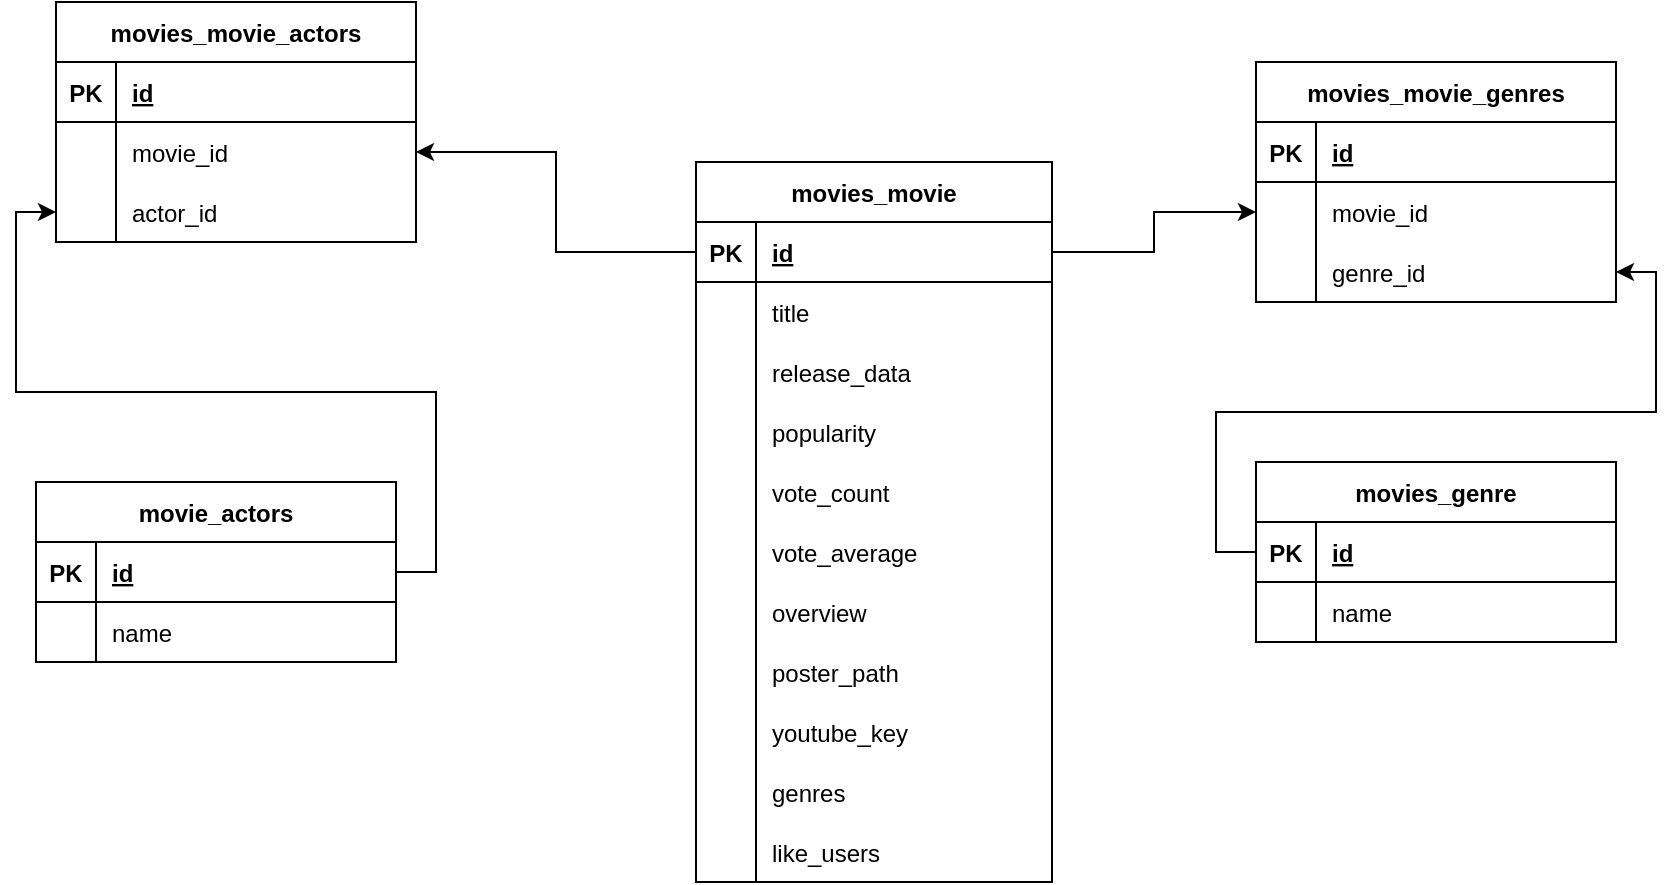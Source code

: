 <mxfile version="20.5.3" type="device"><diagram id="CXgal_qtdzgdlwbXdFeY" name="페이지-1"><mxGraphModel dx="813" dy="454" grid="1" gridSize="10" guides="1" tooltips="1" connect="1" arrows="1" fold="1" page="1" pageScale="1" pageWidth="1600" pageHeight="1200" math="0" shadow="0"><root><mxCell id="0"/><mxCell id="1" parent="0"/><mxCell id="8xc8N4juAvnrhaQTLe8t-133" value="movies_movie" style="shape=table;startSize=30;container=1;collapsible=1;childLayout=tableLayout;fixedRows=1;rowLines=0;fontStyle=1;align=center;resizeLast=1;" vertex="1" parent="1"><mxGeometry x="510" y="280" width="178" height="360" as="geometry"><mxRectangle x="740" y="270" width="70" height="30" as="alternateBounds"/></mxGeometry></mxCell><mxCell id="8xc8N4juAvnrhaQTLe8t-134" value="" style="shape=tableRow;horizontal=0;startSize=0;swimlaneHead=0;swimlaneBody=0;fillColor=none;collapsible=0;dropTarget=0;points=[[0,0.5],[1,0.5]];portConstraint=eastwest;top=0;left=0;right=0;bottom=1;" vertex="1" parent="8xc8N4juAvnrhaQTLe8t-133"><mxGeometry y="30" width="178" height="30" as="geometry"/></mxCell><mxCell id="8xc8N4juAvnrhaQTLe8t-135" value="PK" style="shape=partialRectangle;connectable=0;fillColor=none;top=0;left=0;bottom=0;right=0;fontStyle=1;overflow=hidden;" vertex="1" parent="8xc8N4juAvnrhaQTLe8t-134"><mxGeometry width="30" height="30" as="geometry"><mxRectangle width="30" height="30" as="alternateBounds"/></mxGeometry></mxCell><mxCell id="8xc8N4juAvnrhaQTLe8t-136" value="id" style="shape=partialRectangle;connectable=0;fillColor=none;top=0;left=0;bottom=0;right=0;align=left;spacingLeft=6;fontStyle=5;overflow=hidden;" vertex="1" parent="8xc8N4juAvnrhaQTLe8t-134"><mxGeometry x="30" width="148" height="30" as="geometry"><mxRectangle width="148" height="30" as="alternateBounds"/></mxGeometry></mxCell><mxCell id="8xc8N4juAvnrhaQTLe8t-137" value="" style="shape=tableRow;horizontal=0;startSize=0;swimlaneHead=0;swimlaneBody=0;fillColor=none;collapsible=0;dropTarget=0;points=[[0,0.5],[1,0.5]];portConstraint=eastwest;top=0;left=0;right=0;bottom=0;" vertex="1" parent="8xc8N4juAvnrhaQTLe8t-133"><mxGeometry y="60" width="178" height="30" as="geometry"/></mxCell><mxCell id="8xc8N4juAvnrhaQTLe8t-138" value="" style="shape=partialRectangle;connectable=0;fillColor=none;top=0;left=0;bottom=0;right=0;editable=1;overflow=hidden;" vertex="1" parent="8xc8N4juAvnrhaQTLe8t-137"><mxGeometry width="30" height="30" as="geometry"><mxRectangle width="30" height="30" as="alternateBounds"/></mxGeometry></mxCell><mxCell id="8xc8N4juAvnrhaQTLe8t-139" value="title" style="shape=partialRectangle;connectable=0;fillColor=none;top=0;left=0;bottom=0;right=0;align=left;spacingLeft=6;overflow=hidden;" vertex="1" parent="8xc8N4juAvnrhaQTLe8t-137"><mxGeometry x="30" width="148" height="30" as="geometry"><mxRectangle width="148" height="30" as="alternateBounds"/></mxGeometry></mxCell><mxCell id="8xc8N4juAvnrhaQTLe8t-149" value="" style="shape=tableRow;horizontal=0;startSize=0;swimlaneHead=0;swimlaneBody=0;fillColor=none;collapsible=0;dropTarget=0;points=[[0,0.5],[1,0.5]];portConstraint=eastwest;top=0;left=0;right=0;bottom=0;" vertex="1" parent="8xc8N4juAvnrhaQTLe8t-133"><mxGeometry y="90" width="178" height="30" as="geometry"/></mxCell><mxCell id="8xc8N4juAvnrhaQTLe8t-150" value="    " style="shape=partialRectangle;connectable=0;fillColor=none;top=0;left=0;bottom=0;right=0;editable=1;overflow=hidden;" vertex="1" parent="8xc8N4juAvnrhaQTLe8t-149"><mxGeometry width="30" height="30" as="geometry"><mxRectangle width="30" height="30" as="alternateBounds"/></mxGeometry></mxCell><mxCell id="8xc8N4juAvnrhaQTLe8t-151" value="release_data" style="shape=partialRectangle;connectable=0;fillColor=none;top=0;left=0;bottom=0;right=0;align=left;spacingLeft=6;overflow=hidden;" vertex="1" parent="8xc8N4juAvnrhaQTLe8t-149"><mxGeometry x="30" width="148" height="30" as="geometry"><mxRectangle width="148" height="30" as="alternateBounds"/></mxGeometry></mxCell><mxCell id="8xc8N4juAvnrhaQTLe8t-140" value="" style="shape=tableRow;horizontal=0;startSize=0;swimlaneHead=0;swimlaneBody=0;fillColor=none;collapsible=0;dropTarget=0;points=[[0,0.5],[1,0.5]];portConstraint=eastwest;top=0;left=0;right=0;bottom=0;" vertex="1" parent="8xc8N4juAvnrhaQTLe8t-133"><mxGeometry y="120" width="178" height="30" as="geometry"/></mxCell><mxCell id="8xc8N4juAvnrhaQTLe8t-141" value="" style="shape=partialRectangle;connectable=0;fillColor=none;top=0;left=0;bottom=0;right=0;editable=1;overflow=hidden;" vertex="1" parent="8xc8N4juAvnrhaQTLe8t-140"><mxGeometry width="30" height="30" as="geometry"><mxRectangle width="30" height="30" as="alternateBounds"/></mxGeometry></mxCell><mxCell id="8xc8N4juAvnrhaQTLe8t-142" value="popularity" style="shape=partialRectangle;connectable=0;fillColor=none;top=0;left=0;bottom=0;right=0;align=left;spacingLeft=6;overflow=hidden;" vertex="1" parent="8xc8N4juAvnrhaQTLe8t-140"><mxGeometry x="30" width="148" height="30" as="geometry"><mxRectangle width="148" height="30" as="alternateBounds"/></mxGeometry></mxCell><mxCell id="8xc8N4juAvnrhaQTLe8t-143" value="" style="shape=tableRow;horizontal=0;startSize=0;swimlaneHead=0;swimlaneBody=0;fillColor=none;collapsible=0;dropTarget=0;points=[[0,0.5],[1,0.5]];portConstraint=eastwest;top=0;left=0;right=0;bottom=0;" vertex="1" parent="8xc8N4juAvnrhaQTLe8t-133"><mxGeometry y="150" width="178" height="30" as="geometry"/></mxCell><mxCell id="8xc8N4juAvnrhaQTLe8t-144" value="" style="shape=partialRectangle;connectable=0;fillColor=none;top=0;left=0;bottom=0;right=0;editable=1;overflow=hidden;" vertex="1" parent="8xc8N4juAvnrhaQTLe8t-143"><mxGeometry width="30" height="30" as="geometry"><mxRectangle width="30" height="30" as="alternateBounds"/></mxGeometry></mxCell><mxCell id="8xc8N4juAvnrhaQTLe8t-145" value="vote_count" style="shape=partialRectangle;connectable=0;fillColor=none;top=0;left=0;bottom=0;right=0;align=left;spacingLeft=6;overflow=hidden;" vertex="1" parent="8xc8N4juAvnrhaQTLe8t-143"><mxGeometry x="30" width="148" height="30" as="geometry"><mxRectangle width="148" height="30" as="alternateBounds"/></mxGeometry></mxCell><mxCell id="8xc8N4juAvnrhaQTLe8t-152" value="" style="shape=tableRow;horizontal=0;startSize=0;swimlaneHead=0;swimlaneBody=0;fillColor=none;collapsible=0;dropTarget=0;points=[[0,0.5],[1,0.5]];portConstraint=eastwest;top=0;left=0;right=0;bottom=0;" vertex="1" parent="8xc8N4juAvnrhaQTLe8t-133"><mxGeometry y="180" width="178" height="30" as="geometry"/></mxCell><mxCell id="8xc8N4juAvnrhaQTLe8t-153" value="" style="shape=partialRectangle;connectable=0;fillColor=none;top=0;left=0;bottom=0;right=0;editable=1;overflow=hidden;" vertex="1" parent="8xc8N4juAvnrhaQTLe8t-152"><mxGeometry width="30" height="30" as="geometry"><mxRectangle width="30" height="30" as="alternateBounds"/></mxGeometry></mxCell><mxCell id="8xc8N4juAvnrhaQTLe8t-154" value="vote_average" style="shape=partialRectangle;connectable=0;fillColor=none;top=0;left=0;bottom=0;right=0;align=left;spacingLeft=6;overflow=hidden;" vertex="1" parent="8xc8N4juAvnrhaQTLe8t-152"><mxGeometry x="30" width="148" height="30" as="geometry"><mxRectangle width="148" height="30" as="alternateBounds"/></mxGeometry></mxCell><mxCell id="8xc8N4juAvnrhaQTLe8t-155" value="" style="shape=tableRow;horizontal=0;startSize=0;swimlaneHead=0;swimlaneBody=0;fillColor=none;collapsible=0;dropTarget=0;points=[[0,0.5],[1,0.5]];portConstraint=eastwest;top=0;left=0;right=0;bottom=0;" vertex="1" parent="8xc8N4juAvnrhaQTLe8t-133"><mxGeometry y="210" width="178" height="30" as="geometry"/></mxCell><mxCell id="8xc8N4juAvnrhaQTLe8t-156" value="" style="shape=partialRectangle;connectable=0;fillColor=none;top=0;left=0;bottom=0;right=0;editable=1;overflow=hidden;" vertex="1" parent="8xc8N4juAvnrhaQTLe8t-155"><mxGeometry width="30" height="30" as="geometry"><mxRectangle width="30" height="30" as="alternateBounds"/></mxGeometry></mxCell><mxCell id="8xc8N4juAvnrhaQTLe8t-157" value="overview" style="shape=partialRectangle;connectable=0;fillColor=none;top=0;left=0;bottom=0;right=0;align=left;spacingLeft=6;overflow=hidden;" vertex="1" parent="8xc8N4juAvnrhaQTLe8t-155"><mxGeometry x="30" width="148" height="30" as="geometry"><mxRectangle width="148" height="30" as="alternateBounds"/></mxGeometry></mxCell><mxCell id="8xc8N4juAvnrhaQTLe8t-158" value="" style="shape=tableRow;horizontal=0;startSize=0;swimlaneHead=0;swimlaneBody=0;fillColor=none;collapsible=0;dropTarget=0;points=[[0,0.5],[1,0.5]];portConstraint=eastwest;top=0;left=0;right=0;bottom=0;" vertex="1" parent="8xc8N4juAvnrhaQTLe8t-133"><mxGeometry y="240" width="178" height="30" as="geometry"/></mxCell><mxCell id="8xc8N4juAvnrhaQTLe8t-159" value="" style="shape=partialRectangle;connectable=0;fillColor=none;top=0;left=0;bottom=0;right=0;editable=1;overflow=hidden;" vertex="1" parent="8xc8N4juAvnrhaQTLe8t-158"><mxGeometry width="30" height="30" as="geometry"><mxRectangle width="30" height="30" as="alternateBounds"/></mxGeometry></mxCell><mxCell id="8xc8N4juAvnrhaQTLe8t-160" value="poster_path" style="shape=partialRectangle;connectable=0;fillColor=none;top=0;left=0;bottom=0;right=0;align=left;spacingLeft=6;overflow=hidden;" vertex="1" parent="8xc8N4juAvnrhaQTLe8t-158"><mxGeometry x="30" width="148" height="30" as="geometry"><mxRectangle width="148" height="30" as="alternateBounds"/></mxGeometry></mxCell><mxCell id="8xc8N4juAvnrhaQTLe8t-161" value="" style="shape=tableRow;horizontal=0;startSize=0;swimlaneHead=0;swimlaneBody=0;fillColor=none;collapsible=0;dropTarget=0;points=[[0,0.5],[1,0.5]];portConstraint=eastwest;top=0;left=0;right=0;bottom=0;" vertex="1" parent="8xc8N4juAvnrhaQTLe8t-133"><mxGeometry y="270" width="178" height="30" as="geometry"/></mxCell><mxCell id="8xc8N4juAvnrhaQTLe8t-162" value="" style="shape=partialRectangle;connectable=0;fillColor=none;top=0;left=0;bottom=0;right=0;editable=1;overflow=hidden;" vertex="1" parent="8xc8N4juAvnrhaQTLe8t-161"><mxGeometry width="30" height="30" as="geometry"><mxRectangle width="30" height="30" as="alternateBounds"/></mxGeometry></mxCell><mxCell id="8xc8N4juAvnrhaQTLe8t-163" value="youtube_key" style="shape=partialRectangle;connectable=0;fillColor=none;top=0;left=0;bottom=0;right=0;align=left;spacingLeft=6;overflow=hidden;" vertex="1" parent="8xc8N4juAvnrhaQTLe8t-161"><mxGeometry x="30" width="148" height="30" as="geometry"><mxRectangle width="148" height="30" as="alternateBounds"/></mxGeometry></mxCell><mxCell id="8xc8N4juAvnrhaQTLe8t-164" value="" style="shape=tableRow;horizontal=0;startSize=0;swimlaneHead=0;swimlaneBody=0;fillColor=none;collapsible=0;dropTarget=0;points=[[0,0.5],[1,0.5]];portConstraint=eastwest;top=0;left=0;right=0;bottom=0;" vertex="1" parent="8xc8N4juAvnrhaQTLe8t-133"><mxGeometry y="300" width="178" height="30" as="geometry"/></mxCell><mxCell id="8xc8N4juAvnrhaQTLe8t-165" value="" style="shape=partialRectangle;connectable=0;fillColor=none;top=0;left=0;bottom=0;right=0;editable=1;overflow=hidden;" vertex="1" parent="8xc8N4juAvnrhaQTLe8t-164"><mxGeometry width="30" height="30" as="geometry"><mxRectangle width="30" height="30" as="alternateBounds"/></mxGeometry></mxCell><mxCell id="8xc8N4juAvnrhaQTLe8t-166" value="genres" style="shape=partialRectangle;connectable=0;fillColor=none;top=0;left=0;bottom=0;right=0;align=left;spacingLeft=6;overflow=hidden;" vertex="1" parent="8xc8N4juAvnrhaQTLe8t-164"><mxGeometry x="30" width="148" height="30" as="geometry"><mxRectangle width="148" height="30" as="alternateBounds"/></mxGeometry></mxCell><mxCell id="8xc8N4juAvnrhaQTLe8t-167" value="" style="shape=tableRow;horizontal=0;startSize=0;swimlaneHead=0;swimlaneBody=0;fillColor=none;collapsible=0;dropTarget=0;points=[[0,0.5],[1,0.5]];portConstraint=eastwest;top=0;left=0;right=0;bottom=0;" vertex="1" parent="8xc8N4juAvnrhaQTLe8t-133"><mxGeometry y="330" width="178" height="30" as="geometry"/></mxCell><mxCell id="8xc8N4juAvnrhaQTLe8t-168" value="" style="shape=partialRectangle;connectable=0;fillColor=none;top=0;left=0;bottom=0;right=0;editable=1;overflow=hidden;" vertex="1" parent="8xc8N4juAvnrhaQTLe8t-167"><mxGeometry width="30" height="30" as="geometry"><mxRectangle width="30" height="30" as="alternateBounds"/></mxGeometry></mxCell><mxCell id="8xc8N4juAvnrhaQTLe8t-169" value="like_users" style="shape=partialRectangle;connectable=0;fillColor=none;top=0;left=0;bottom=0;right=0;align=left;spacingLeft=6;overflow=hidden;" vertex="1" parent="8xc8N4juAvnrhaQTLe8t-167"><mxGeometry x="30" width="148" height="30" as="geometry"><mxRectangle width="148" height="30" as="alternateBounds"/></mxGeometry></mxCell><mxCell id="8xc8N4juAvnrhaQTLe8t-173" value="movies_genre" style="shape=table;startSize=30;container=1;collapsible=1;childLayout=tableLayout;fixedRows=1;rowLines=0;fontStyle=1;align=center;resizeLast=1;" vertex="1" parent="1"><mxGeometry x="790" y="430" width="180" height="90" as="geometry"/></mxCell><mxCell id="8xc8N4juAvnrhaQTLe8t-174" value="" style="shape=tableRow;horizontal=0;startSize=0;swimlaneHead=0;swimlaneBody=0;fillColor=none;collapsible=0;dropTarget=0;points=[[0,0.5],[1,0.5]];portConstraint=eastwest;top=0;left=0;right=0;bottom=1;" vertex="1" parent="8xc8N4juAvnrhaQTLe8t-173"><mxGeometry y="30" width="180" height="30" as="geometry"/></mxCell><mxCell id="8xc8N4juAvnrhaQTLe8t-175" value="PK" style="shape=partialRectangle;connectable=0;fillColor=none;top=0;left=0;bottom=0;right=0;fontStyle=1;overflow=hidden;" vertex="1" parent="8xc8N4juAvnrhaQTLe8t-174"><mxGeometry width="30" height="30" as="geometry"><mxRectangle width="30" height="30" as="alternateBounds"/></mxGeometry></mxCell><mxCell id="8xc8N4juAvnrhaQTLe8t-176" value="id" style="shape=partialRectangle;connectable=0;fillColor=none;top=0;left=0;bottom=0;right=0;align=left;spacingLeft=6;fontStyle=5;overflow=hidden;" vertex="1" parent="8xc8N4juAvnrhaQTLe8t-174"><mxGeometry x="30" width="150" height="30" as="geometry"><mxRectangle width="150" height="30" as="alternateBounds"/></mxGeometry></mxCell><mxCell id="8xc8N4juAvnrhaQTLe8t-177" value="" style="shape=tableRow;horizontal=0;startSize=0;swimlaneHead=0;swimlaneBody=0;fillColor=none;collapsible=0;dropTarget=0;points=[[0,0.5],[1,0.5]];portConstraint=eastwest;top=0;left=0;right=0;bottom=0;" vertex="1" parent="8xc8N4juAvnrhaQTLe8t-173"><mxGeometry y="60" width="180" height="30" as="geometry"/></mxCell><mxCell id="8xc8N4juAvnrhaQTLe8t-178" value="" style="shape=partialRectangle;connectable=0;fillColor=none;top=0;left=0;bottom=0;right=0;editable=1;overflow=hidden;" vertex="1" parent="8xc8N4juAvnrhaQTLe8t-177"><mxGeometry width="30" height="30" as="geometry"><mxRectangle width="30" height="30" as="alternateBounds"/></mxGeometry></mxCell><mxCell id="8xc8N4juAvnrhaQTLe8t-179" value="name" style="shape=partialRectangle;connectable=0;fillColor=none;top=0;left=0;bottom=0;right=0;align=left;spacingLeft=6;overflow=hidden;" vertex="1" parent="8xc8N4juAvnrhaQTLe8t-177"><mxGeometry x="30" width="150" height="30" as="geometry"><mxRectangle width="150" height="30" as="alternateBounds"/></mxGeometry></mxCell><mxCell id="8xc8N4juAvnrhaQTLe8t-186" value="movies_movie_genres" style="shape=table;startSize=30;container=1;collapsible=1;childLayout=tableLayout;fixedRows=1;rowLines=0;fontStyle=1;align=center;resizeLast=1;" vertex="1" parent="1"><mxGeometry x="790" y="230" width="180" height="120" as="geometry"/></mxCell><mxCell id="8xc8N4juAvnrhaQTLe8t-187" value="" style="shape=tableRow;horizontal=0;startSize=0;swimlaneHead=0;swimlaneBody=0;fillColor=none;collapsible=0;dropTarget=0;points=[[0,0.5],[1,0.5]];portConstraint=eastwest;top=0;left=0;right=0;bottom=1;" vertex="1" parent="8xc8N4juAvnrhaQTLe8t-186"><mxGeometry y="30" width="180" height="30" as="geometry"/></mxCell><mxCell id="8xc8N4juAvnrhaQTLe8t-188" value="PK" style="shape=partialRectangle;connectable=0;fillColor=none;top=0;left=0;bottom=0;right=0;fontStyle=1;overflow=hidden;" vertex="1" parent="8xc8N4juAvnrhaQTLe8t-187"><mxGeometry width="30" height="30" as="geometry"><mxRectangle width="30" height="30" as="alternateBounds"/></mxGeometry></mxCell><mxCell id="8xc8N4juAvnrhaQTLe8t-189" value="id" style="shape=partialRectangle;connectable=0;fillColor=none;top=0;left=0;bottom=0;right=0;align=left;spacingLeft=6;fontStyle=5;overflow=hidden;" vertex="1" parent="8xc8N4juAvnrhaQTLe8t-187"><mxGeometry x="30" width="150" height="30" as="geometry"><mxRectangle width="150" height="30" as="alternateBounds"/></mxGeometry></mxCell><mxCell id="8xc8N4juAvnrhaQTLe8t-190" value="" style="shape=tableRow;horizontal=0;startSize=0;swimlaneHead=0;swimlaneBody=0;fillColor=none;collapsible=0;dropTarget=0;points=[[0,0.5],[1,0.5]];portConstraint=eastwest;top=0;left=0;right=0;bottom=0;" vertex="1" parent="8xc8N4juAvnrhaQTLe8t-186"><mxGeometry y="60" width="180" height="30" as="geometry"/></mxCell><mxCell id="8xc8N4juAvnrhaQTLe8t-191" value="" style="shape=partialRectangle;connectable=0;fillColor=none;top=0;left=0;bottom=0;right=0;editable=1;overflow=hidden;" vertex="1" parent="8xc8N4juAvnrhaQTLe8t-190"><mxGeometry width="30" height="30" as="geometry"><mxRectangle width="30" height="30" as="alternateBounds"/></mxGeometry></mxCell><mxCell id="8xc8N4juAvnrhaQTLe8t-192" value="movie_id" style="shape=partialRectangle;connectable=0;fillColor=none;top=0;left=0;bottom=0;right=0;align=left;spacingLeft=6;overflow=hidden;" vertex="1" parent="8xc8N4juAvnrhaQTLe8t-190"><mxGeometry x="30" width="150" height="30" as="geometry"><mxRectangle width="150" height="30" as="alternateBounds"/></mxGeometry></mxCell><mxCell id="8xc8N4juAvnrhaQTLe8t-215" value="" style="shape=tableRow;horizontal=0;startSize=0;swimlaneHead=0;swimlaneBody=0;fillColor=none;collapsible=0;dropTarget=0;points=[[0,0.5],[1,0.5]];portConstraint=eastwest;top=0;left=0;right=0;bottom=0;" vertex="1" parent="8xc8N4juAvnrhaQTLe8t-186"><mxGeometry y="90" width="180" height="30" as="geometry"/></mxCell><mxCell id="8xc8N4juAvnrhaQTLe8t-216" value="" style="shape=partialRectangle;connectable=0;fillColor=none;top=0;left=0;bottom=0;right=0;editable=1;overflow=hidden;" vertex="1" parent="8xc8N4juAvnrhaQTLe8t-215"><mxGeometry width="30" height="30" as="geometry"><mxRectangle width="30" height="30" as="alternateBounds"/></mxGeometry></mxCell><mxCell id="8xc8N4juAvnrhaQTLe8t-217" value="genre_id" style="shape=partialRectangle;connectable=0;fillColor=none;top=0;left=0;bottom=0;right=0;align=left;spacingLeft=6;overflow=hidden;" vertex="1" parent="8xc8N4juAvnrhaQTLe8t-215"><mxGeometry x="30" width="150" height="30" as="geometry"><mxRectangle width="150" height="30" as="alternateBounds"/></mxGeometry></mxCell><mxCell id="8xc8N4juAvnrhaQTLe8t-230" style="edgeStyle=orthogonalEdgeStyle;rounded=0;orthogonalLoop=1;jettySize=auto;html=1;" edge="1" parent="1" source="8xc8N4juAvnrhaQTLe8t-174" target="8xc8N4juAvnrhaQTLe8t-215"><mxGeometry relative="1" as="geometry"/></mxCell><mxCell id="8xc8N4juAvnrhaQTLe8t-231" style="edgeStyle=orthogonalEdgeStyle;rounded=0;orthogonalLoop=1;jettySize=auto;html=1;" edge="1" parent="1" source="8xc8N4juAvnrhaQTLe8t-134" target="8xc8N4juAvnrhaQTLe8t-190"><mxGeometry relative="1" as="geometry"/></mxCell><mxCell id="8xc8N4juAvnrhaQTLe8t-267" value="movie_actors" style="shape=table;startSize=30;container=1;collapsible=1;childLayout=tableLayout;fixedRows=1;rowLines=0;fontStyle=1;align=center;resizeLast=1;" vertex="1" parent="1"><mxGeometry x="180" y="440" width="180" height="90" as="geometry"/></mxCell><mxCell id="8xc8N4juAvnrhaQTLe8t-268" value="" style="shape=tableRow;horizontal=0;startSize=0;swimlaneHead=0;swimlaneBody=0;fillColor=none;collapsible=0;dropTarget=0;points=[[0,0.5],[1,0.5]];portConstraint=eastwest;top=0;left=0;right=0;bottom=1;" vertex="1" parent="8xc8N4juAvnrhaQTLe8t-267"><mxGeometry y="30" width="180" height="30" as="geometry"/></mxCell><mxCell id="8xc8N4juAvnrhaQTLe8t-269" value="PK" style="shape=partialRectangle;connectable=0;fillColor=none;top=0;left=0;bottom=0;right=0;fontStyle=1;overflow=hidden;" vertex="1" parent="8xc8N4juAvnrhaQTLe8t-268"><mxGeometry width="30" height="30" as="geometry"><mxRectangle width="30" height="30" as="alternateBounds"/></mxGeometry></mxCell><mxCell id="8xc8N4juAvnrhaQTLe8t-270" value="id" style="shape=partialRectangle;connectable=0;fillColor=none;top=0;left=0;bottom=0;right=0;align=left;spacingLeft=6;fontStyle=5;overflow=hidden;" vertex="1" parent="8xc8N4juAvnrhaQTLe8t-268"><mxGeometry x="30" width="150" height="30" as="geometry"><mxRectangle width="150" height="30" as="alternateBounds"/></mxGeometry></mxCell><mxCell id="8xc8N4juAvnrhaQTLe8t-271" value="" style="shape=tableRow;horizontal=0;startSize=0;swimlaneHead=0;swimlaneBody=0;fillColor=none;collapsible=0;dropTarget=0;points=[[0,0.5],[1,0.5]];portConstraint=eastwest;top=0;left=0;right=0;bottom=0;" vertex="1" parent="8xc8N4juAvnrhaQTLe8t-267"><mxGeometry y="60" width="180" height="30" as="geometry"/></mxCell><mxCell id="8xc8N4juAvnrhaQTLe8t-272" value="" style="shape=partialRectangle;connectable=0;fillColor=none;top=0;left=0;bottom=0;right=0;editable=1;overflow=hidden;" vertex="1" parent="8xc8N4juAvnrhaQTLe8t-271"><mxGeometry width="30" height="30" as="geometry"><mxRectangle width="30" height="30" as="alternateBounds"/></mxGeometry></mxCell><mxCell id="8xc8N4juAvnrhaQTLe8t-273" value="name" style="shape=partialRectangle;connectable=0;fillColor=none;top=0;left=0;bottom=0;right=0;align=left;spacingLeft=6;overflow=hidden;" vertex="1" parent="8xc8N4juAvnrhaQTLe8t-271"><mxGeometry x="30" width="150" height="30" as="geometry"><mxRectangle width="150" height="30" as="alternateBounds"/></mxGeometry></mxCell><mxCell id="8xc8N4juAvnrhaQTLe8t-281" value="movies_movie_actors" style="shape=table;startSize=30;container=1;collapsible=1;childLayout=tableLayout;fixedRows=1;rowLines=0;fontStyle=1;align=center;resizeLast=1;" vertex="1" parent="1"><mxGeometry x="190" y="200" width="180" height="120" as="geometry"/></mxCell><mxCell id="8xc8N4juAvnrhaQTLe8t-282" value="" style="shape=tableRow;horizontal=0;startSize=0;swimlaneHead=0;swimlaneBody=0;fillColor=none;collapsible=0;dropTarget=0;points=[[0,0.5],[1,0.5]];portConstraint=eastwest;top=0;left=0;right=0;bottom=1;" vertex="1" parent="8xc8N4juAvnrhaQTLe8t-281"><mxGeometry y="30" width="180" height="30" as="geometry"/></mxCell><mxCell id="8xc8N4juAvnrhaQTLe8t-283" value="PK" style="shape=partialRectangle;connectable=0;fillColor=none;top=0;left=0;bottom=0;right=0;fontStyle=1;overflow=hidden;" vertex="1" parent="8xc8N4juAvnrhaQTLe8t-282"><mxGeometry width="30" height="30" as="geometry"><mxRectangle width="30" height="30" as="alternateBounds"/></mxGeometry></mxCell><mxCell id="8xc8N4juAvnrhaQTLe8t-284" value="id" style="shape=partialRectangle;connectable=0;fillColor=none;top=0;left=0;bottom=0;right=0;align=left;spacingLeft=6;fontStyle=5;overflow=hidden;" vertex="1" parent="8xc8N4juAvnrhaQTLe8t-282"><mxGeometry x="30" width="150" height="30" as="geometry"><mxRectangle width="150" height="30" as="alternateBounds"/></mxGeometry></mxCell><mxCell id="8xc8N4juAvnrhaQTLe8t-285" value="" style="shape=tableRow;horizontal=0;startSize=0;swimlaneHead=0;swimlaneBody=0;fillColor=none;collapsible=0;dropTarget=0;points=[[0,0.5],[1,0.5]];portConstraint=eastwest;top=0;left=0;right=0;bottom=0;" vertex="1" parent="8xc8N4juAvnrhaQTLe8t-281"><mxGeometry y="60" width="180" height="30" as="geometry"/></mxCell><mxCell id="8xc8N4juAvnrhaQTLe8t-286" value="" style="shape=partialRectangle;connectable=0;fillColor=none;top=0;left=0;bottom=0;right=0;editable=1;overflow=hidden;" vertex="1" parent="8xc8N4juAvnrhaQTLe8t-285"><mxGeometry width="30" height="30" as="geometry"><mxRectangle width="30" height="30" as="alternateBounds"/></mxGeometry></mxCell><mxCell id="8xc8N4juAvnrhaQTLe8t-287" value="movie_id" style="shape=partialRectangle;connectable=0;fillColor=none;top=0;left=0;bottom=0;right=0;align=left;spacingLeft=6;overflow=hidden;" vertex="1" parent="8xc8N4juAvnrhaQTLe8t-285"><mxGeometry x="30" width="150" height="30" as="geometry"><mxRectangle width="150" height="30" as="alternateBounds"/></mxGeometry></mxCell><mxCell id="8xc8N4juAvnrhaQTLe8t-290" value="" style="shape=tableRow;horizontal=0;startSize=0;swimlaneHead=0;swimlaneBody=0;fillColor=none;collapsible=0;dropTarget=0;points=[[0,0.5],[1,0.5]];portConstraint=eastwest;top=0;left=0;right=0;bottom=0;" vertex="1" parent="8xc8N4juAvnrhaQTLe8t-281"><mxGeometry y="90" width="180" height="30" as="geometry"/></mxCell><mxCell id="8xc8N4juAvnrhaQTLe8t-291" value="" style="shape=partialRectangle;connectable=0;fillColor=none;top=0;left=0;bottom=0;right=0;editable=1;overflow=hidden;" vertex="1" parent="8xc8N4juAvnrhaQTLe8t-290"><mxGeometry width="30" height="30" as="geometry"><mxRectangle width="30" height="30" as="alternateBounds"/></mxGeometry></mxCell><mxCell id="8xc8N4juAvnrhaQTLe8t-292" value="actor_id" style="shape=partialRectangle;connectable=0;fillColor=none;top=0;left=0;bottom=0;right=0;align=left;spacingLeft=6;overflow=hidden;" vertex="1" parent="8xc8N4juAvnrhaQTLe8t-290"><mxGeometry x="30" width="150" height="30" as="geometry"><mxRectangle width="150" height="30" as="alternateBounds"/></mxGeometry></mxCell><mxCell id="8xc8N4juAvnrhaQTLe8t-293" style="edgeStyle=orthogonalEdgeStyle;rounded=0;orthogonalLoop=1;jettySize=auto;html=1;" edge="1" parent="1" source="8xc8N4juAvnrhaQTLe8t-268" target="8xc8N4juAvnrhaQTLe8t-290"><mxGeometry relative="1" as="geometry"/></mxCell><mxCell id="8xc8N4juAvnrhaQTLe8t-294" style="edgeStyle=orthogonalEdgeStyle;rounded=0;orthogonalLoop=1;jettySize=auto;html=1;" edge="1" parent="1" source="8xc8N4juAvnrhaQTLe8t-134" target="8xc8N4juAvnrhaQTLe8t-285"><mxGeometry relative="1" as="geometry"/></mxCell></root></mxGraphModel></diagram></mxfile>